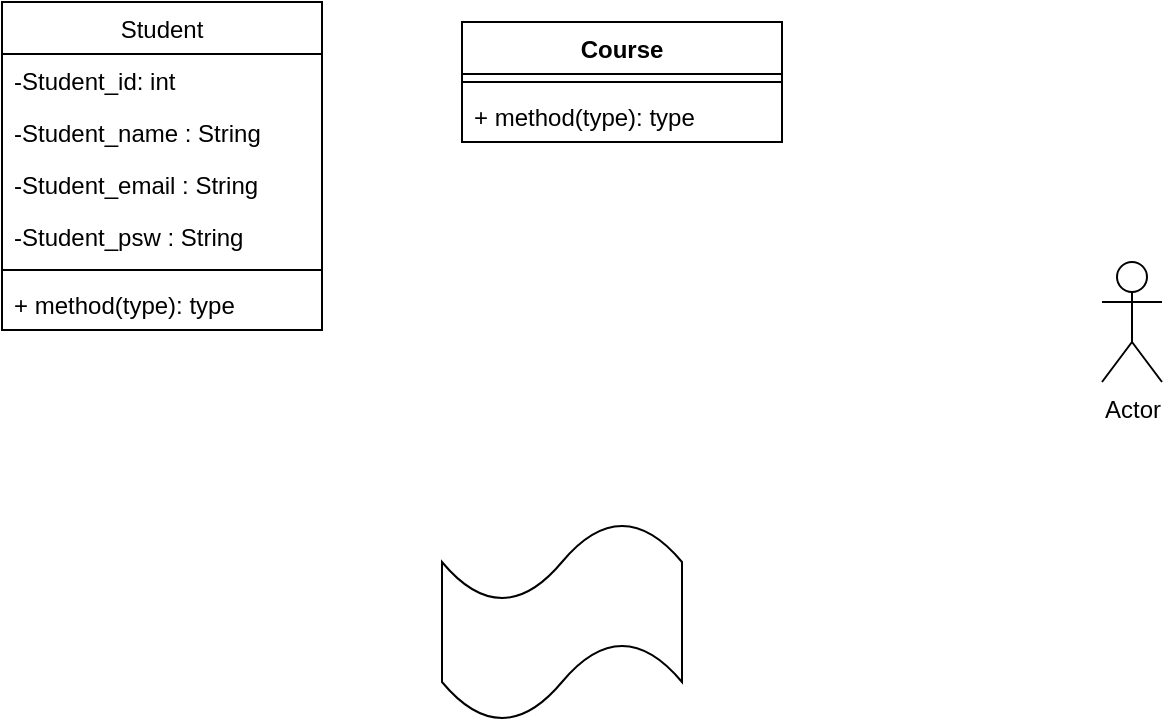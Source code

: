 <mxfile version="24.4.4" type="github">
  <diagram name="Page-1" id="ERvp9Ta3uQa6LQIffB7K">
    <mxGraphModel dx="1761" dy="482" grid="1" gridSize="10" guides="1" tooltips="1" connect="1" arrows="1" fold="1" page="1" pageScale="1" pageWidth="850" pageHeight="1100" math="0" shadow="0">
      <root>
        <mxCell id="0" />
        <mxCell id="1" parent="0" />
        <mxCell id="ndrkKX6MSdZ8Jp27FFgs-25" value="&lt;span style=&quot;font-weight: 400;&quot;&gt;Student&lt;/span&gt;" style="swimlane;fontStyle=1;align=center;verticalAlign=top;childLayout=stackLayout;horizontal=1;startSize=26;horizontalStack=0;resizeParent=1;resizeParentMax=0;resizeLast=0;collapsible=1;marginBottom=0;whiteSpace=wrap;html=1;" parent="1" vertex="1">
          <mxGeometry x="-790" y="30" width="160" height="164" as="geometry" />
        </mxCell>
        <mxCell id="ndrkKX6MSdZ8Jp27FFgs-26" value="-Student_id: int" style="text;strokeColor=none;fillColor=none;align=left;verticalAlign=top;spacingLeft=4;spacingRight=4;overflow=hidden;rotatable=0;points=[[0,0.5],[1,0.5]];portConstraint=eastwest;whiteSpace=wrap;html=1;" parent="ndrkKX6MSdZ8Jp27FFgs-25" vertex="1">
          <mxGeometry y="26" width="160" height="26" as="geometry" />
        </mxCell>
        <mxCell id="ndrkKX6MSdZ8Jp27FFgs-29" value="-Student_name : String" style="text;strokeColor=none;fillColor=none;align=left;verticalAlign=top;spacingLeft=4;spacingRight=4;overflow=hidden;rotatable=0;points=[[0,0.5],[1,0.5]];portConstraint=eastwest;whiteSpace=wrap;html=1;" parent="ndrkKX6MSdZ8Jp27FFgs-25" vertex="1">
          <mxGeometry y="52" width="160" height="26" as="geometry" />
        </mxCell>
        <mxCell id="ndrkKX6MSdZ8Jp27FFgs-30" value="-Student_email : String" style="text;strokeColor=none;fillColor=none;align=left;verticalAlign=top;spacingLeft=4;spacingRight=4;overflow=hidden;rotatable=0;points=[[0,0.5],[1,0.5]];portConstraint=eastwest;whiteSpace=wrap;html=1;" parent="ndrkKX6MSdZ8Jp27FFgs-25" vertex="1">
          <mxGeometry y="78" width="160" height="26" as="geometry" />
        </mxCell>
        <mxCell id="ndrkKX6MSdZ8Jp27FFgs-31" value="-Student_psw : String&lt;div&gt;&lt;br&gt;&lt;/div&gt;" style="text;strokeColor=none;fillColor=none;align=left;verticalAlign=top;spacingLeft=4;spacingRight=4;overflow=hidden;rotatable=0;points=[[0,0.5],[1,0.5]];portConstraint=eastwest;whiteSpace=wrap;html=1;" parent="ndrkKX6MSdZ8Jp27FFgs-25" vertex="1">
          <mxGeometry y="104" width="160" height="26" as="geometry" />
        </mxCell>
        <mxCell id="ndrkKX6MSdZ8Jp27FFgs-27" value="" style="line;strokeWidth=1;fillColor=none;align=left;verticalAlign=middle;spacingTop=-1;spacingLeft=3;spacingRight=3;rotatable=0;labelPosition=right;points=[];portConstraint=eastwest;strokeColor=inherit;" parent="ndrkKX6MSdZ8Jp27FFgs-25" vertex="1">
          <mxGeometry y="130" width="160" height="8" as="geometry" />
        </mxCell>
        <mxCell id="ndrkKX6MSdZ8Jp27FFgs-28" value="+ method(type): type" style="text;strokeColor=none;fillColor=none;align=left;verticalAlign=top;spacingLeft=4;spacingRight=4;overflow=hidden;rotatable=0;points=[[0,0.5],[1,0.5]];portConstraint=eastwest;whiteSpace=wrap;html=1;" parent="ndrkKX6MSdZ8Jp27FFgs-25" vertex="1">
          <mxGeometry y="138" width="160" height="26" as="geometry" />
        </mxCell>
        <mxCell id="ndrkKX6MSdZ8Jp27FFgs-32" value="Course" style="swimlane;fontStyle=1;align=center;verticalAlign=top;childLayout=stackLayout;horizontal=1;startSize=26;horizontalStack=0;resizeParent=1;resizeParentMax=0;resizeLast=0;collapsible=1;marginBottom=0;whiteSpace=wrap;html=1;" parent="1" vertex="1">
          <mxGeometry x="-560" y="40" width="160" height="60" as="geometry" />
        </mxCell>
        <mxCell id="ndrkKX6MSdZ8Jp27FFgs-34" value="" style="line;strokeWidth=1;fillColor=none;align=left;verticalAlign=middle;spacingTop=-1;spacingLeft=3;spacingRight=3;rotatable=0;labelPosition=right;points=[];portConstraint=eastwest;strokeColor=inherit;" parent="ndrkKX6MSdZ8Jp27FFgs-32" vertex="1">
          <mxGeometry y="26" width="160" height="8" as="geometry" />
        </mxCell>
        <mxCell id="ndrkKX6MSdZ8Jp27FFgs-35" value="+ method(type): type" style="text;strokeColor=none;fillColor=none;align=left;verticalAlign=top;spacingLeft=4;spacingRight=4;overflow=hidden;rotatable=0;points=[[0,0.5],[1,0.5]];portConstraint=eastwest;whiteSpace=wrap;html=1;" parent="ndrkKX6MSdZ8Jp27FFgs-32" vertex="1">
          <mxGeometry y="34" width="160" height="26" as="geometry" />
        </mxCell>
        <mxCell id="ghXSJ-g0MUDn5HHdjFPn-1" value="" style="shape=tape;whiteSpace=wrap;html=1;" vertex="1" parent="1">
          <mxGeometry x="-570" y="290" width="120" height="100" as="geometry" />
        </mxCell>
        <mxCell id="ghXSJ-g0MUDn5HHdjFPn-2" value="Actor" style="shape=umlActor;verticalLabelPosition=bottom;verticalAlign=top;html=1;outlineConnect=0;" vertex="1" parent="1">
          <mxGeometry x="-240" y="160" width="30" height="60" as="geometry" />
        </mxCell>
      </root>
    </mxGraphModel>
  </diagram>
</mxfile>
